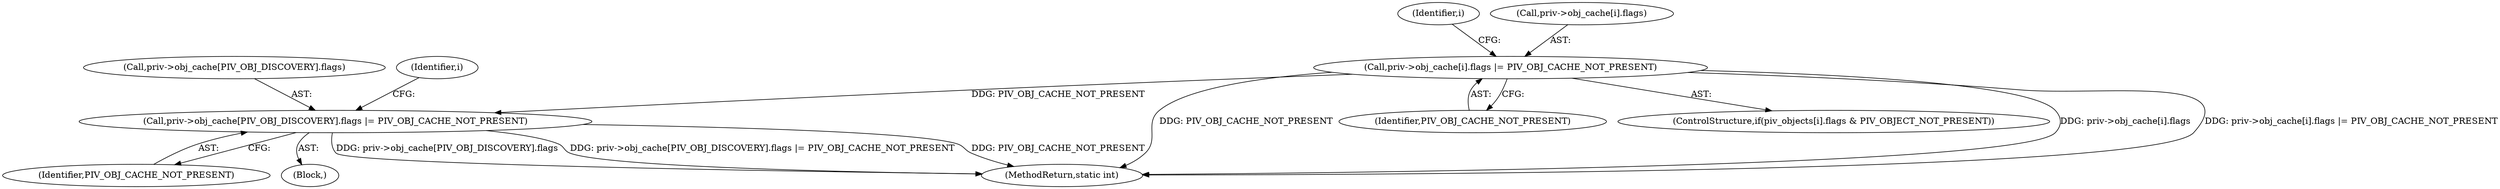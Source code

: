 digraph "0_OpenSC_8fe377e93b4b56060e5bbfb6f3142ceaeca744fa_15@array" {
"1000484" [label="(Call,priv->obj_cache[PIV_OBJ_DISCOVERY].flags |= PIV_OBJ_CACHE_NOT_PRESENT)"];
"1000433" [label="(Call,priv->obj_cache[i].flags |= PIV_OBJ_CACHE_NOT_PRESENT)"];
"1000516" [label="(MethodReturn,static int)"];
"1000441" [label="(Identifier,PIV_OBJ_CACHE_NOT_PRESENT)"];
"1000425" [label="(ControlStructure,if(piv_objects[i].flags & PIV_OBJECT_NOT_PRESENT))"];
"1000433" [label="(Call,priv->obj_cache[i].flags |= PIV_OBJ_CACHE_NOT_PRESENT)"];
"1000492" [label="(Identifier,PIV_OBJ_CACHE_NOT_PRESENT)"];
"1000484" [label="(Call,priv->obj_cache[PIV_OBJ_DISCOVERY].flags |= PIV_OBJ_CACHE_NOT_PRESENT)"];
"1000478" [label="(Block,)"];
"1000485" [label="(Call,priv->obj_cache[PIV_OBJ_DISCOVERY].flags)"];
"1000424" [label="(Identifier,i)"];
"1000434" [label="(Call,priv->obj_cache[i].flags)"];
"1000495" [label="(Identifier,i)"];
"1000484" -> "1000478"  [label="AST: "];
"1000484" -> "1000492"  [label="CFG: "];
"1000485" -> "1000484"  [label="AST: "];
"1000492" -> "1000484"  [label="AST: "];
"1000495" -> "1000484"  [label="CFG: "];
"1000484" -> "1000516"  [label="DDG: PIV_OBJ_CACHE_NOT_PRESENT"];
"1000484" -> "1000516"  [label="DDG: priv->obj_cache[PIV_OBJ_DISCOVERY].flags"];
"1000484" -> "1000516"  [label="DDG: priv->obj_cache[PIV_OBJ_DISCOVERY].flags |= PIV_OBJ_CACHE_NOT_PRESENT"];
"1000433" -> "1000484"  [label="DDG: PIV_OBJ_CACHE_NOT_PRESENT"];
"1000433" -> "1000425"  [label="AST: "];
"1000433" -> "1000441"  [label="CFG: "];
"1000434" -> "1000433"  [label="AST: "];
"1000441" -> "1000433"  [label="AST: "];
"1000424" -> "1000433"  [label="CFG: "];
"1000433" -> "1000516"  [label="DDG: priv->obj_cache[i].flags"];
"1000433" -> "1000516"  [label="DDG: priv->obj_cache[i].flags |= PIV_OBJ_CACHE_NOT_PRESENT"];
"1000433" -> "1000516"  [label="DDG: PIV_OBJ_CACHE_NOT_PRESENT"];
}
